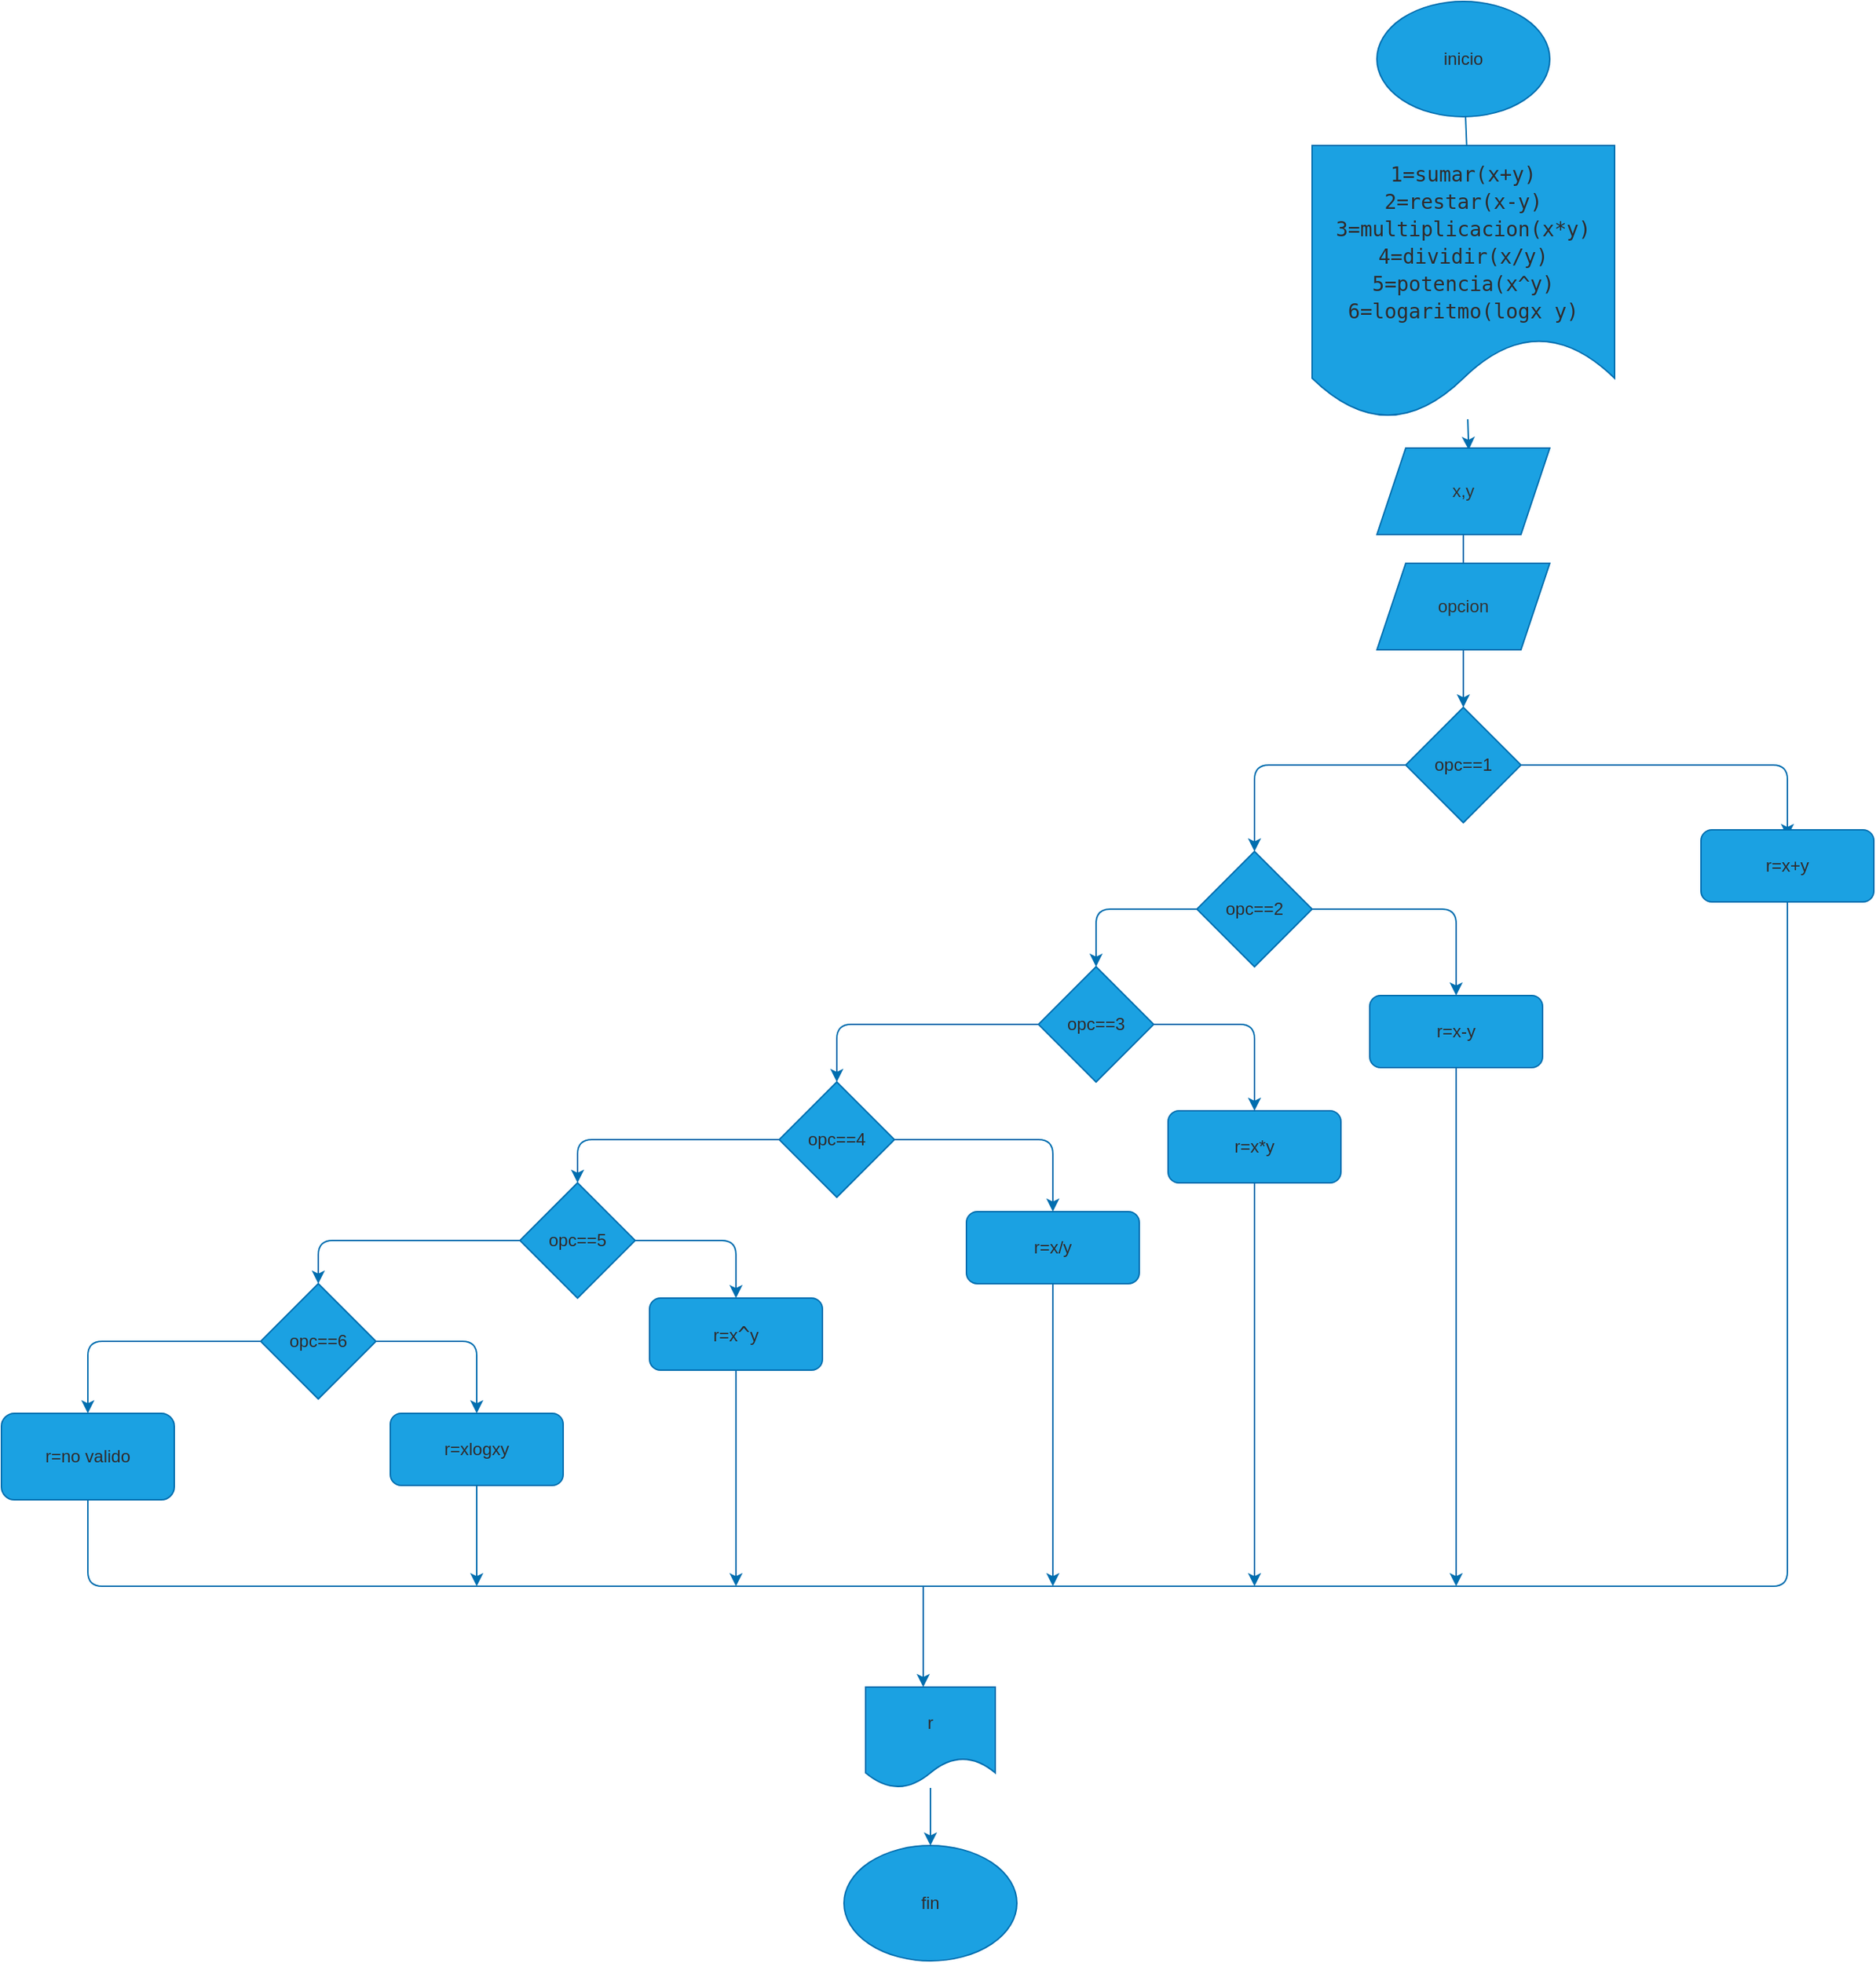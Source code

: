 <mxfile>
    <diagram id="7cXgVcdrDAU-DBWdvrRR" name="Página-1">
        <mxGraphModel dx="1420" dy="461" grid="1" gridSize="10" guides="1" tooltips="1" connect="1" arrows="1" fold="1" page="1" pageScale="1" pageWidth="827" pageHeight="1169" math="0" shadow="0">
            <root>
                <mxCell id="0"/>
                <mxCell id="1" parent="0"/>
                <mxCell id="3" style="edgeStyle=none;html=1;fillColor=#1ba1e2;strokeColor=#006EAF;labelBackgroundColor=none;fontColor=#312b2b;" edge="1" parent="1" source="2">
                    <mxGeometry relative="1" as="geometry">
                        <mxPoint x="340" y="180" as="targetPoint"/>
                    </mxGeometry>
                </mxCell>
                <mxCell id="2" value="inicio" style="ellipse;whiteSpace=wrap;html=1;fillColor=#1ba1e2;fontColor=#312b2b;strokeColor=#006EAF;labelBackgroundColor=none;" vertex="1" parent="1">
                    <mxGeometry x="275" y="10" width="120" height="80" as="geometry"/>
                </mxCell>
                <mxCell id="7" style="edgeStyle=none;html=1;fillColor=#1ba1e2;strokeColor=#006EAF;labelBackgroundColor=none;fontColor=#333333;" edge="1" parent="1" source="4">
                    <mxGeometry relative="1" as="geometry">
                        <mxPoint x="338.75" y="321.25" as="targetPoint"/>
                    </mxGeometry>
                </mxCell>
                <mxCell id="4" value="&lt;div style=&quot;font-family: &amp;quot;Droid Sans Mono&amp;quot;, &amp;quot;monospace&amp;quot;, monospace; font-size: 14px; line-height: 19px;&quot;&gt;&lt;div&gt;1=sumar(x+y)&lt;/div&gt;&lt;div&gt;2=restar(x-y)&lt;/div&gt;&lt;div&gt;3=multiplicacion(x*y)&lt;/div&gt;&lt;div&gt;4=dividir(x/y)&lt;/div&gt;&lt;div&gt;5=potencia(x^y)&lt;/div&gt;&lt;div&gt;6=logaritmo(logx y)&lt;/div&gt;&lt;/div&gt;" style="shape=document;whiteSpace=wrap;html=1;boundedLbl=1;labelBorderColor=none;labelBackgroundColor=none;fillColor=#1ba1e2;fontColor=#312b2b;strokeColor=#006EAF;" vertex="1" parent="1">
                    <mxGeometry x="230" y="110" width="210" height="190" as="geometry"/>
                </mxCell>
                <mxCell id="10" style="edgeStyle=none;html=1;fillColor=#1ba1e2;strokeColor=#006EAF;labelBackgroundColor=none;fontColor=#312b2b;" edge="1" parent="1" source="9">
                    <mxGeometry relative="1" as="geometry">
                        <mxPoint x="560" y="590" as="targetPoint"/>
                        <Array as="points">
                            <mxPoint x="560" y="540"/>
                        </Array>
                    </mxGeometry>
                </mxCell>
                <mxCell id="14" style="edgeStyle=none;html=1;entryX=0.5;entryY=0;entryDx=0;entryDy=0;fillColor=#1ba1e2;strokeColor=#006EAF;labelBackgroundColor=none;fontColor=#312b2b;" edge="1" parent="1" source="9" target="17">
                    <mxGeometry relative="1" as="geometry">
                        <mxPoint x="260" y="600" as="targetPoint"/>
                        <Array as="points">
                            <mxPoint x="190" y="540"/>
                        </Array>
                    </mxGeometry>
                </mxCell>
                <mxCell id="9" value="opc==1" style="rhombus;whiteSpace=wrap;html=1;labelBackgroundColor=none;labelBorderColor=none;fillColor=#1ba1e2;fontColor=#312b2b;strokeColor=#006EAF;" vertex="1" parent="1">
                    <mxGeometry x="295" y="500" width="80" height="80" as="geometry"/>
                </mxCell>
                <mxCell id="12" value="r=x+y" style="rounded=1;whiteSpace=wrap;html=1;labelBackgroundColor=none;labelBorderColor=none;fillColor=#1ba1e2;fontColor=#312b2b;strokeColor=#006EAF;" vertex="1" parent="1">
                    <mxGeometry x="500" y="585" width="120" height="50" as="geometry"/>
                </mxCell>
                <mxCell id="57" style="edgeStyle=none;html=1;fillColor=#1ba1e2;strokeColor=#006EAF;labelBackgroundColor=none;fontColor=#312b2b;" edge="1" parent="1" source="15">
                    <mxGeometry relative="1" as="geometry">
                        <mxPoint x="330" y="1110" as="targetPoint"/>
                    </mxGeometry>
                </mxCell>
                <mxCell id="15" value="r=x-y" style="rounded=1;whiteSpace=wrap;html=1;labelBackgroundColor=none;labelBorderColor=none;fillColor=#1ba1e2;fontColor=#312b2b;strokeColor=#006EAF;" vertex="1" parent="1">
                    <mxGeometry x="270" y="700" width="120" height="50" as="geometry"/>
                </mxCell>
                <mxCell id="18" style="edgeStyle=none;html=1;entryX=0.5;entryY=0;entryDx=0;entryDy=0;fillColor=#1ba1e2;strokeColor=#006EAF;labelBackgroundColor=none;fontColor=#312b2b;" edge="1" parent="1" source="17" target="15">
                    <mxGeometry relative="1" as="geometry">
                        <mxPoint x="270" y="710" as="targetPoint"/>
                        <Array as="points">
                            <mxPoint x="330" y="640"/>
                        </Array>
                    </mxGeometry>
                </mxCell>
                <mxCell id="19" style="edgeStyle=none;html=1;fillColor=#1ba1e2;strokeColor=#006EAF;labelBackgroundColor=none;fontColor=#312b2b;" edge="1" parent="1" source="17">
                    <mxGeometry relative="1" as="geometry">
                        <mxPoint x="80" y="680" as="targetPoint"/>
                        <Array as="points">
                            <mxPoint x="80" y="640"/>
                        </Array>
                    </mxGeometry>
                </mxCell>
                <mxCell id="17" value="&lt;span style=&quot;font-family: Helvetica; font-size: 12px; font-style: normal; font-variant-ligatures: normal; font-variant-caps: normal; font-weight: 400; letter-spacing: normal; orphans: 2; text-align: center; text-indent: 0px; text-transform: none; widows: 2; word-spacing: 0px; -webkit-text-stroke-width: 0px; text-decoration-thickness: initial; text-decoration-style: initial; text-decoration-color: initial; float: none; display: inline !important;&quot;&gt;opc==2&lt;/span&gt;" style="rhombus;whiteSpace=wrap;html=1;labelBackgroundColor=none;labelBorderColor=none;fillColor=#1ba1e2;fontColor=#312b2b;strokeColor=#006EAF;" vertex="1" parent="1">
                    <mxGeometry x="150" y="600" width="80" height="80" as="geometry"/>
                </mxCell>
                <mxCell id="22" style="edgeStyle=none;html=1;fillColor=#1ba1e2;strokeColor=#006EAF;labelBackgroundColor=none;fontColor=#312b2b;" edge="1" parent="1" source="20" target="21">
                    <mxGeometry relative="1" as="geometry">
                        <Array as="points">
                            <mxPoint x="190" y="720"/>
                        </Array>
                    </mxGeometry>
                </mxCell>
                <mxCell id="20" value="opc==3" style="rhombus;whiteSpace=wrap;html=1;labelBackgroundColor=none;labelBorderColor=none;fillColor=#1ba1e2;fontColor=#312b2b;strokeColor=#006EAF;" vertex="1" parent="1">
                    <mxGeometry x="40" y="680" width="80" height="80" as="geometry"/>
                </mxCell>
                <mxCell id="62" style="edgeStyle=none;html=1;fillColor=#1ba1e2;strokeColor=#006EAF;labelBackgroundColor=none;fontColor=#312b2b;" edge="1" parent="1" source="21">
                    <mxGeometry relative="1" as="geometry">
                        <mxPoint x="190" y="1110" as="targetPoint"/>
                    </mxGeometry>
                </mxCell>
                <mxCell id="21" value="r=x*y" style="rounded=1;whiteSpace=wrap;html=1;labelBackgroundColor=none;labelBorderColor=none;fillColor=#1ba1e2;fontColor=#312b2b;strokeColor=#006EAF;" vertex="1" parent="1">
                    <mxGeometry x="130" y="780" width="120" height="50" as="geometry"/>
                </mxCell>
                <mxCell id="26" style="edgeStyle=none;html=1;fillColor=#1ba1e2;strokeColor=#006EAF;labelBackgroundColor=none;fontColor=#312b2b;" edge="1" parent="1">
                    <mxGeometry relative="1" as="geometry">
                        <mxPoint x="-100" y="760" as="targetPoint"/>
                        <mxPoint x="40" y="720" as="sourcePoint"/>
                        <Array as="points">
                            <mxPoint x="-100" y="720"/>
                        </Array>
                    </mxGeometry>
                </mxCell>
                <mxCell id="27" style="edgeStyle=none;html=1;fillColor=#1ba1e2;strokeColor=#006EAF;labelBackgroundColor=none;fontColor=#312b2b;" edge="1" source="28" target="29" parent="1">
                    <mxGeometry relative="1" as="geometry">
                        <Array as="points">
                            <mxPoint x="50" y="800"/>
                        </Array>
                    </mxGeometry>
                </mxCell>
                <mxCell id="45" style="edgeStyle=none;html=1;fillColor=#1ba1e2;strokeColor=#006EAF;labelBackgroundColor=none;fontColor=#312b2b;" edge="1" parent="1" source="28">
                    <mxGeometry relative="1" as="geometry">
                        <mxPoint x="-280" y="830" as="targetPoint"/>
                        <Array as="points">
                            <mxPoint x="-280" y="800"/>
                        </Array>
                    </mxGeometry>
                </mxCell>
                <mxCell id="28" value="opc==4" style="rhombus;whiteSpace=wrap;html=1;labelBackgroundColor=none;labelBorderColor=none;fillColor=#1ba1e2;fontColor=#312b2b;strokeColor=#006EAF;" vertex="1" parent="1">
                    <mxGeometry x="-140" y="760" width="80" height="80" as="geometry"/>
                </mxCell>
                <mxCell id="61" style="edgeStyle=none;html=1;fillColor=#1ba1e2;strokeColor=#006EAF;labelBackgroundColor=none;fontColor=#312b2b;" edge="1" parent="1" source="29">
                    <mxGeometry relative="1" as="geometry">
                        <mxPoint x="50" y="1110" as="targetPoint"/>
                    </mxGeometry>
                </mxCell>
                <mxCell id="29" value="r=x/y" style="rounded=1;whiteSpace=wrap;html=1;labelBackgroundColor=none;labelBorderColor=none;fillColor=#1ba1e2;fontColor=#312b2b;strokeColor=#006EAF;" vertex="1" parent="1">
                    <mxGeometry x="-10" y="850" width="120" height="50" as="geometry"/>
                </mxCell>
                <mxCell id="42" style="edgeStyle=none;html=1;fillColor=#1ba1e2;strokeColor=#006EAF;labelBackgroundColor=none;fontColor=#312b2b;" edge="1" source="43" target="44" parent="1">
                    <mxGeometry relative="1" as="geometry">
                        <Array as="points">
                            <mxPoint x="-170" y="870"/>
                        </Array>
                    </mxGeometry>
                </mxCell>
                <mxCell id="43" value="opc==5" style="rhombus;whiteSpace=wrap;html=1;labelBackgroundColor=none;labelBorderColor=none;fillColor=#1ba1e2;fontColor=#312b2b;strokeColor=#006EAF;" vertex="1" parent="1">
                    <mxGeometry x="-320" y="830" width="80" height="80" as="geometry"/>
                </mxCell>
                <mxCell id="60" style="edgeStyle=none;html=1;fillColor=#1ba1e2;strokeColor=#006EAF;labelBackgroundColor=none;fontColor=#312b2b;" edge="1" parent="1" source="44">
                    <mxGeometry relative="1" as="geometry">
                        <mxPoint x="-170" y="1110" as="targetPoint"/>
                    </mxGeometry>
                </mxCell>
                <mxCell id="44" value="r=x&lt;span style=&quot;font-family: &amp;quot;Droid Sans Mono&amp;quot;, &amp;quot;monospace&amp;quot;, monospace; font-size: 14px;&quot;&gt;^&lt;/span&gt;y" style="rounded=1;whiteSpace=wrap;html=1;labelBackgroundColor=none;labelBorderColor=none;fillColor=#1ba1e2;fontColor=#312b2b;strokeColor=#006EAF;" vertex="1" parent="1">
                    <mxGeometry x="-230" y="910" width="120" height="50" as="geometry"/>
                </mxCell>
                <mxCell id="46" style="edgeStyle=none;html=1;fillColor=#1ba1e2;strokeColor=#006EAF;labelBackgroundColor=none;fontColor=#312b2b;" edge="1" source="47" target="48" parent="1">
                    <mxGeometry relative="1" as="geometry">
                        <Array as="points">
                            <mxPoint x="-350" y="940"/>
                        </Array>
                    </mxGeometry>
                </mxCell>
                <mxCell id="51" style="edgeStyle=none;html=1;fillColor=#1ba1e2;strokeColor=#006EAF;labelBackgroundColor=none;fontColor=#312b2b;" edge="1" parent="1" source="47">
                    <mxGeometry relative="1" as="geometry">
                        <mxPoint x="-620" y="990" as="targetPoint"/>
                        <Array as="points">
                            <mxPoint x="-620" y="940"/>
                        </Array>
                    </mxGeometry>
                </mxCell>
                <mxCell id="47" value="opc==6" style="rhombus;whiteSpace=wrap;html=1;labelBackgroundColor=none;labelBorderColor=none;fillColor=#1ba1e2;fontColor=#312b2b;strokeColor=#006EAF;" vertex="1" parent="1">
                    <mxGeometry x="-500" y="900" width="80" height="80" as="geometry"/>
                </mxCell>
                <mxCell id="59" style="edgeStyle=none;html=1;fillColor=#1ba1e2;strokeColor=#006EAF;labelBackgroundColor=none;fontColor=#312b2b;" edge="1" parent="1" source="48">
                    <mxGeometry relative="1" as="geometry">
                        <mxPoint x="-350" y="1110" as="targetPoint"/>
                    </mxGeometry>
                </mxCell>
                <mxCell id="48" value="r=xlogxy" style="rounded=1;whiteSpace=wrap;html=1;labelBackgroundColor=none;labelBorderColor=none;fillColor=#1ba1e2;fontColor=#312b2b;strokeColor=#006EAF;" vertex="1" parent="1">
                    <mxGeometry x="-410" y="990" width="120" height="50" as="geometry"/>
                </mxCell>
                <mxCell id="50" style="edgeStyle=none;html=1;exitX=0;exitY=0.5;exitDx=0;exitDy=0;entryX=0.5;entryY=0;entryDx=0;entryDy=0;fillColor=#1ba1e2;strokeColor=#006EAF;labelBackgroundColor=none;fontColor=#312b2b;" edge="1" parent="1" source="43" target="47">
                    <mxGeometry relative="1" as="geometry">
                        <mxPoint x="-400" y="890" as="targetPoint"/>
                        <mxPoint x="-330" y="870" as="sourcePoint"/>
                        <Array as="points">
                            <mxPoint x="-460" y="870"/>
                        </Array>
                    </mxGeometry>
                </mxCell>
                <mxCell id="53" value="r=no valido" style="rounded=1;whiteSpace=wrap;html=1;labelBackgroundColor=none;labelBorderColor=none;fillColor=#1ba1e2;fontColor=#312b2b;strokeColor=#006EAF;" vertex="1" parent="1">
                    <mxGeometry x="-680" y="990" width="120" height="60" as="geometry"/>
                </mxCell>
                <mxCell id="55" value="" style="endArrow=none;html=1;exitX=0.5;exitY=1;exitDx=0;exitDy=0;fillColor=#1ba1e2;strokeColor=#006EAF;labelBackgroundColor=none;fontColor=#312b2b;" edge="1" parent="1" source="53">
                    <mxGeometry width="50" height="50" relative="1" as="geometry">
                        <mxPoint x="-632" y="1110" as="sourcePoint"/>
                        <mxPoint x="560" y="635" as="targetPoint"/>
                        <Array as="points">
                            <mxPoint x="-620" y="1110"/>
                            <mxPoint x="-440" y="1110"/>
                            <mxPoint x="560" y="1110"/>
                        </Array>
                    </mxGeometry>
                </mxCell>
                <mxCell id="64" value="" style="endArrow=classic;html=1;fillColor=#1ba1e2;strokeColor=#006EAF;labelBackgroundColor=none;fontColor=#312b2b;" edge="1" parent="1">
                    <mxGeometry width="50" height="50" relative="1" as="geometry">
                        <mxPoint x="-40" y="1110" as="sourcePoint"/>
                        <mxPoint x="-40" y="1180" as="targetPoint"/>
                    </mxGeometry>
                </mxCell>
                <mxCell id="66" style="edgeStyle=none;html=1;fillColor=#1ba1e2;strokeColor=#006EAF;labelBackgroundColor=none;fontColor=#312b2b;" edge="1" parent="1" source="65">
                    <mxGeometry relative="1" as="geometry">
                        <mxPoint x="-35" y="1290" as="targetPoint"/>
                    </mxGeometry>
                </mxCell>
                <mxCell id="65" value="r" style="shape=document;whiteSpace=wrap;html=1;boundedLbl=1;labelBackgroundColor=none;labelBorderColor=none;fillColor=#1ba1e2;fontColor=#312b2b;strokeColor=#006EAF;" vertex="1" parent="1">
                    <mxGeometry x="-80" y="1180" width="90" height="70" as="geometry"/>
                </mxCell>
                <mxCell id="67" value="fin" style="ellipse;whiteSpace=wrap;html=1;labelBackgroundColor=none;labelBorderColor=none;fillColor=#1ba1e2;fontColor=#312b2b;strokeColor=#006EAF;" vertex="1" parent="1">
                    <mxGeometry x="-95" y="1290" width="120" height="80" as="geometry"/>
                </mxCell>
                <mxCell id="72" style="edgeStyle=none;html=1;fillColor=#1ba1e2;strokeColor=#006EAF;fontColor=#333333;" edge="1" parent="1" source="71">
                    <mxGeometry relative="1" as="geometry">
                        <mxPoint x="335" y="420" as="targetPoint"/>
                    </mxGeometry>
                </mxCell>
                <mxCell id="71" value="x,y" style="shape=parallelogram;perimeter=parallelogramPerimeter;whiteSpace=wrap;html=1;fixedSize=1;fillColor=#1ba1e2;fontColor=#333333;strokeColor=#006EAF;" vertex="1" parent="1">
                    <mxGeometry x="275" y="320" width="120" height="60" as="geometry"/>
                </mxCell>
                <mxCell id="74" style="edgeStyle=none;html=1;entryX=0.5;entryY=0;entryDx=0;entryDy=0;fillColor=#1ba1e2;strokeColor=#006EAF;" edge="1" parent="1" source="73" target="9">
                    <mxGeometry relative="1" as="geometry"/>
                </mxCell>
                <mxCell id="73" value="opcion" style="shape=parallelogram;perimeter=parallelogramPerimeter;whiteSpace=wrap;html=1;fixedSize=1;fillColor=#1ba1e2;fontColor=#333333;strokeColor=#006EAF;" vertex="1" parent="1">
                    <mxGeometry x="275" y="400" width="120" height="60" as="geometry"/>
                </mxCell>
            </root>
        </mxGraphModel>
    </diagram>
</mxfile>